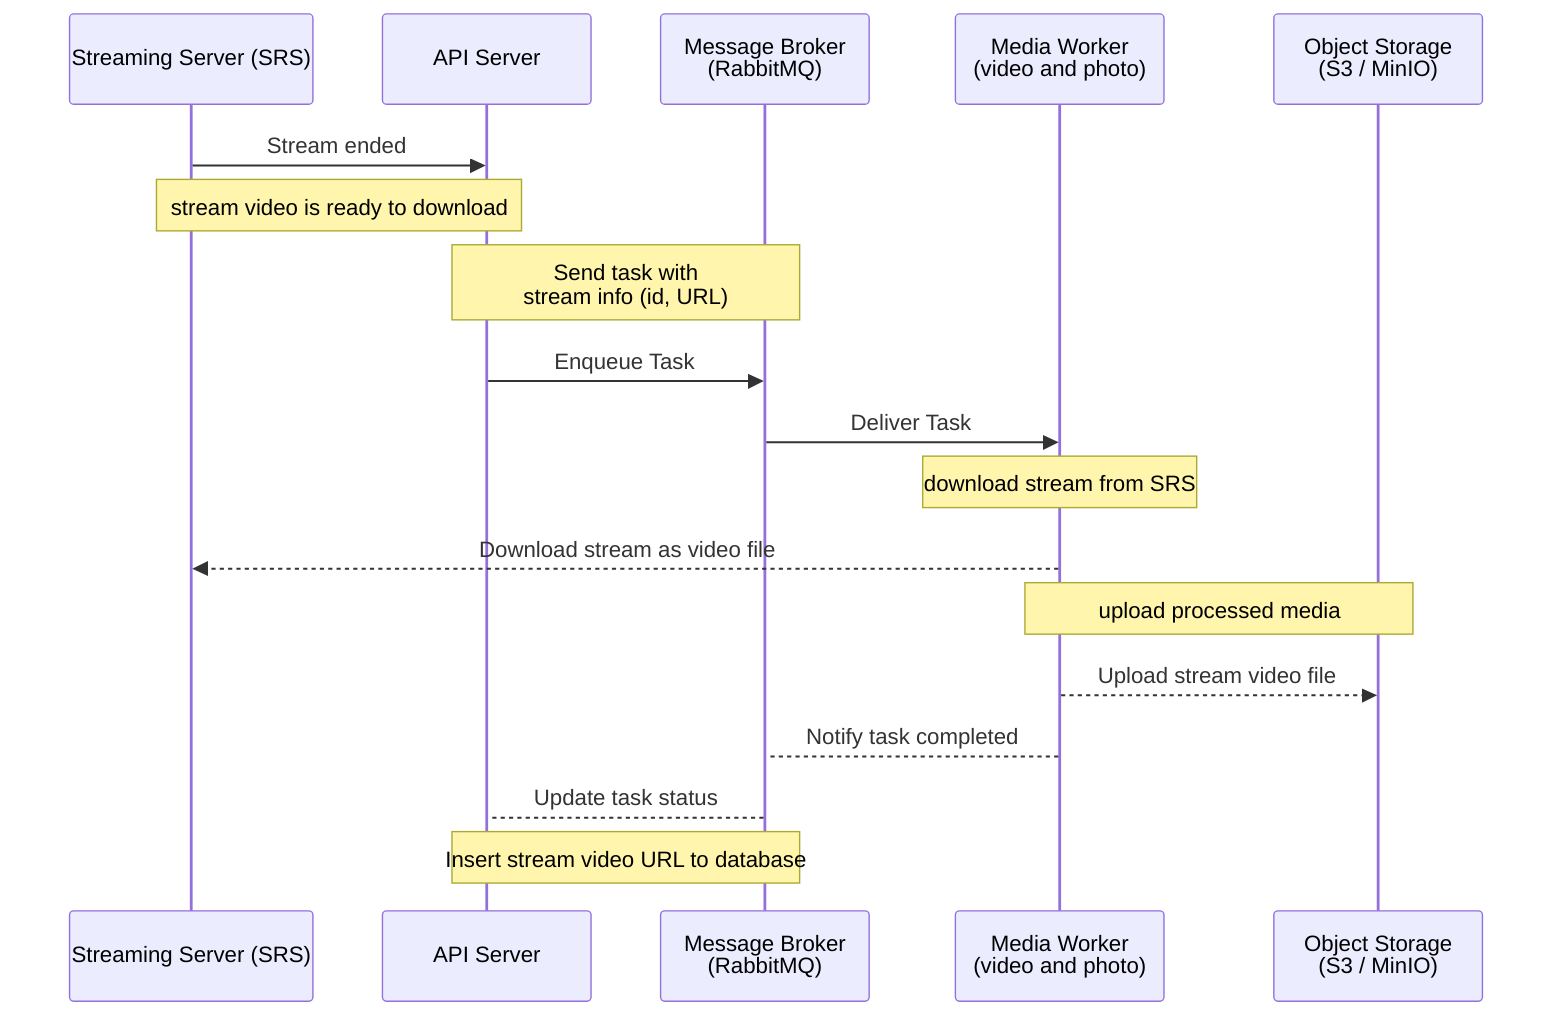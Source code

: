 sequenceDiagram
    participant SRS as Streaming Server (SRS)
    participant API as API Server
    %% participant RabbitMQ
    participant RabbitMQ as Message Broker <br /> (RabbitMQ)
    %% participant RabbitMQ@{"type":"queue"}
    participant Worker as Media Worker <br /> (video and photo)
    participant Storage as Object Storage <br /> (S3 / MinIO)

    SRS ->> API: Stream ended
    Note over SRS,API: stream video is ready to download

    Note over API,RabbitMQ: Send task with <br />stream info (id, URL)
    API ->> RabbitMQ: Enqueue Task
    
    RabbitMQ ->> Worker: Deliver Task
    
    Note over Worker: download stream from SRS
    Worker -->> SRS: Download stream as video file

    Note over Worker,Storage: upload processed media
    Worker -->> Storage: Upload stream video file

    Worker --> RabbitMQ: Notify task completed
    RabbitMQ --> API: Update task status
    Note over API,RabbitMQ: Insert stream video URL to database